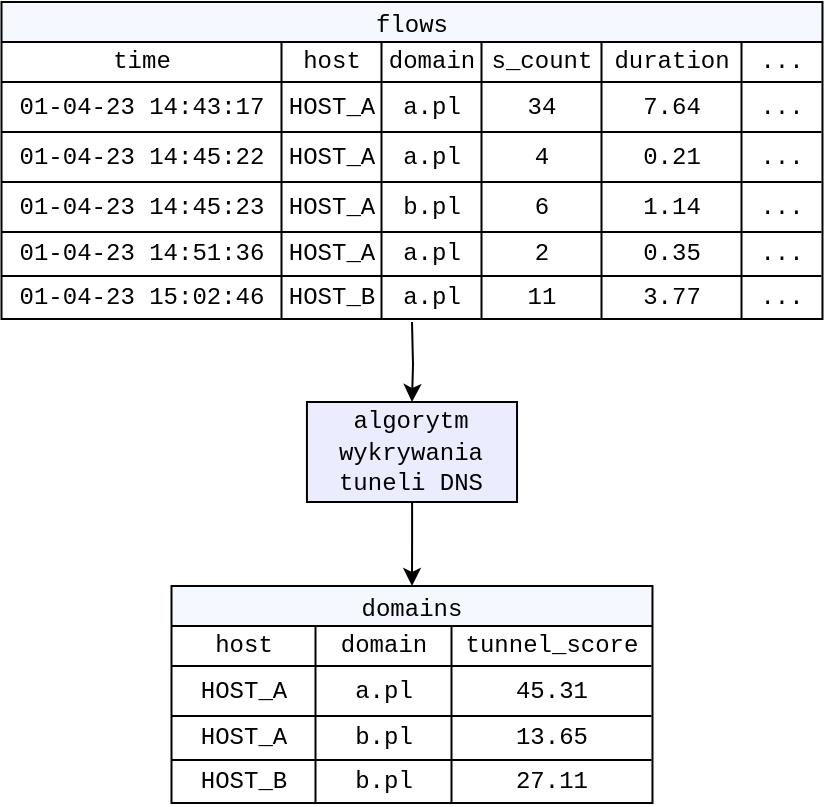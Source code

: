 <mxfile version="21.1.2" type="device">
  <diagram name="Page-1" id="2_5UW4Nt1YtM8Jy8DCmT">
    <mxGraphModel dx="785" dy="483" grid="1" gridSize="10" guides="1" tooltips="1" connect="1" arrows="1" fold="1" page="1" pageScale="1" pageWidth="850" pageHeight="1100" math="0" shadow="0">
      <root>
        <mxCell id="0" />
        <mxCell id="1" parent="0" />
        <mxCell id="Q3U_Pg6tmQH7s-TNWqOc-1" style="edgeStyle=orthogonalEdgeStyle;rounded=0;orthogonalLoop=1;jettySize=auto;html=1;entryX=0.5;entryY=0;entryDx=0;entryDy=0;" parent="1" target="2QEIKXTqRlwdt4u_LQKF-43" edge="1">
          <mxGeometry relative="1" as="geometry">
            <mxPoint x="259.995" y="310" as="sourcePoint" />
          </mxGeometry>
        </mxCell>
        <mxCell id="2QEIKXTqRlwdt4u_LQKF-11" value="domains" style="shape=table;startSize=20;container=1;collapsible=0;childLayout=tableLayout;strokeColor=default;fontSize=12;fontFamily=Courier New;fillColor=#F5F9FF;" parent="1" vertex="1">
          <mxGeometry x="139.75" y="442" width="240.49" height="108.5" as="geometry" />
        </mxCell>
        <mxCell id="2QEIKXTqRlwdt4u_LQKF-12" value="" style="shape=tableRow;horizontal=0;startSize=0;swimlaneHead=0;swimlaneBody=0;strokeColor=inherit;top=0;left=0;bottom=0;right=0;collapsible=0;dropTarget=0;fillColor=none;points=[[0,0.5],[1,0.5]];portConstraint=eastwest;fontSize=16;" parent="2QEIKXTqRlwdt4u_LQKF-11" vertex="1">
          <mxGeometry y="20" width="240.49" height="20" as="geometry" />
        </mxCell>
        <mxCell id="2QEIKXTqRlwdt4u_LQKF-13" value="host" style="shape=partialRectangle;html=1;whiteSpace=wrap;connectable=0;strokeColor=inherit;overflow=hidden;fillColor=none;top=0;left=0;bottom=0;right=0;pointerEvents=1;fontSize=12;fontFamily=Courier New;" parent="2QEIKXTqRlwdt4u_LQKF-12" vertex="1">
          <mxGeometry width="72" height="20" as="geometry">
            <mxRectangle width="72" height="20" as="alternateBounds" />
          </mxGeometry>
        </mxCell>
        <mxCell id="2QEIKXTqRlwdt4u_LQKF-14" value="domain" style="shape=partialRectangle;html=1;whiteSpace=wrap;connectable=0;strokeColor=inherit;overflow=hidden;fillColor=none;top=0;left=0;bottom=0;right=0;pointerEvents=1;fontSize=12;fontFamily=Courier New;" parent="2QEIKXTqRlwdt4u_LQKF-12" vertex="1">
          <mxGeometry x="72" width="68" height="20" as="geometry">
            <mxRectangle width="68" height="20" as="alternateBounds" />
          </mxGeometry>
        </mxCell>
        <mxCell id="2QEIKXTqRlwdt4u_LQKF-15" value="tunnel_score" style="shape=partialRectangle;html=1;whiteSpace=wrap;connectable=0;strokeColor=inherit;overflow=hidden;fillColor=none;top=0;left=0;bottom=0;right=0;pointerEvents=1;fontSize=12;fontFamily=Courier New;" parent="2QEIKXTqRlwdt4u_LQKF-12" vertex="1">
          <mxGeometry x="140" width="100" height="20" as="geometry">
            <mxRectangle width="100" height="20" as="alternateBounds" />
          </mxGeometry>
        </mxCell>
        <mxCell id="2QEIKXTqRlwdt4u_LQKF-16" value="" style="shape=tableRow;horizontal=0;startSize=0;swimlaneHead=0;swimlaneBody=0;strokeColor=inherit;top=0;left=0;bottom=0;right=0;collapsible=0;dropTarget=0;fillColor=none;points=[[0,0.5],[1,0.5]];portConstraint=eastwest;fontSize=16;" parent="2QEIKXTqRlwdt4u_LQKF-11" vertex="1">
          <mxGeometry y="40" width="240.49" height="25" as="geometry" />
        </mxCell>
        <mxCell id="2QEIKXTqRlwdt4u_LQKF-17" value="HOST_A" style="shape=partialRectangle;html=1;whiteSpace=wrap;connectable=0;strokeColor=inherit;overflow=hidden;fillColor=none;top=0;left=0;bottom=0;right=0;pointerEvents=1;fontSize=12;fontFamily=Courier New;" parent="2QEIKXTqRlwdt4u_LQKF-16" vertex="1">
          <mxGeometry width="72" height="25" as="geometry">
            <mxRectangle width="72" height="25" as="alternateBounds" />
          </mxGeometry>
        </mxCell>
        <mxCell id="2QEIKXTqRlwdt4u_LQKF-18" value="a.pl" style="shape=partialRectangle;html=1;whiteSpace=wrap;connectable=0;strokeColor=inherit;overflow=hidden;fillColor=none;top=0;left=0;bottom=0;right=0;pointerEvents=1;fontSize=12;fontFamily=Courier New;" parent="2QEIKXTqRlwdt4u_LQKF-16" vertex="1">
          <mxGeometry x="72" width="68" height="25" as="geometry">
            <mxRectangle width="68" height="25" as="alternateBounds" />
          </mxGeometry>
        </mxCell>
        <mxCell id="2QEIKXTqRlwdt4u_LQKF-19" value="45.31" style="shape=partialRectangle;html=1;whiteSpace=wrap;connectable=0;strokeColor=inherit;overflow=hidden;fillColor=none;top=0;left=0;bottom=0;right=0;pointerEvents=1;fontSize=12;fontFamily=Courier New;" parent="2QEIKXTqRlwdt4u_LQKF-16" vertex="1">
          <mxGeometry x="140" width="100" height="25" as="geometry">
            <mxRectangle width="100" height="25" as="alternateBounds" />
          </mxGeometry>
        </mxCell>
        <mxCell id="2QEIKXTqRlwdt4u_LQKF-20" value="" style="shape=tableRow;horizontal=0;startSize=0;swimlaneHead=0;swimlaneBody=0;strokeColor=inherit;top=0;left=0;bottom=0;right=0;collapsible=0;dropTarget=0;fillColor=none;points=[[0,0.5],[1,0.5]];portConstraint=eastwest;fontSize=16;" parent="2QEIKXTqRlwdt4u_LQKF-11" vertex="1">
          <mxGeometry y="65" width="240.49" height="22" as="geometry" />
        </mxCell>
        <mxCell id="2QEIKXTqRlwdt4u_LQKF-21" value="HOST_A" style="shape=partialRectangle;html=1;whiteSpace=wrap;connectable=0;strokeColor=inherit;overflow=hidden;fillColor=none;top=0;left=0;bottom=0;right=0;pointerEvents=1;fontSize=12;fontFamily=Courier New;" parent="2QEIKXTqRlwdt4u_LQKF-20" vertex="1">
          <mxGeometry width="72" height="22" as="geometry">
            <mxRectangle width="72" height="22" as="alternateBounds" />
          </mxGeometry>
        </mxCell>
        <mxCell id="2QEIKXTqRlwdt4u_LQKF-22" value="b.pl" style="shape=partialRectangle;html=1;whiteSpace=wrap;connectable=0;strokeColor=inherit;overflow=hidden;fillColor=none;top=0;left=0;bottom=0;right=0;pointerEvents=1;fontSize=12;fontFamily=Courier New;" parent="2QEIKXTqRlwdt4u_LQKF-20" vertex="1">
          <mxGeometry x="72" width="68" height="22" as="geometry">
            <mxRectangle width="68" height="22" as="alternateBounds" />
          </mxGeometry>
        </mxCell>
        <mxCell id="2QEIKXTqRlwdt4u_LQKF-23" value="13.65" style="shape=partialRectangle;html=1;whiteSpace=wrap;connectable=0;strokeColor=inherit;overflow=hidden;fillColor=none;top=0;left=0;bottom=0;right=0;pointerEvents=1;fontSize=12;fontFamily=Courier New;" parent="2QEIKXTqRlwdt4u_LQKF-20" vertex="1">
          <mxGeometry x="140" width="100" height="22" as="geometry">
            <mxRectangle width="100" height="22" as="alternateBounds" />
          </mxGeometry>
        </mxCell>
        <mxCell id="2QEIKXTqRlwdt4u_LQKF-30" style="shape=tableRow;horizontal=0;startSize=0;swimlaneHead=0;swimlaneBody=0;strokeColor=inherit;top=0;left=0;bottom=0;right=0;collapsible=0;dropTarget=0;fillColor=none;points=[[0,0.5],[1,0.5]];portConstraint=eastwest;fontSize=16;" parent="2QEIKXTqRlwdt4u_LQKF-11" vertex="1">
          <mxGeometry y="87" width="240.49" height="22" as="geometry" />
        </mxCell>
        <mxCell id="2QEIKXTqRlwdt4u_LQKF-31" value="HOST_B" style="shape=partialRectangle;html=1;whiteSpace=wrap;connectable=0;strokeColor=inherit;overflow=hidden;fillColor=none;top=0;left=0;bottom=0;right=0;pointerEvents=1;fontSize=12;fontFamily=Courier New;" parent="2QEIKXTqRlwdt4u_LQKF-30" vertex="1">
          <mxGeometry width="72" height="22" as="geometry">
            <mxRectangle width="72" height="22" as="alternateBounds" />
          </mxGeometry>
        </mxCell>
        <mxCell id="2QEIKXTqRlwdt4u_LQKF-32" value="b.pl" style="shape=partialRectangle;html=1;whiteSpace=wrap;connectable=0;strokeColor=inherit;overflow=hidden;fillColor=none;top=0;left=0;bottom=0;right=0;pointerEvents=1;fontSize=12;fontFamily=Courier New;" parent="2QEIKXTqRlwdt4u_LQKF-30" vertex="1">
          <mxGeometry x="72" width="68" height="22" as="geometry">
            <mxRectangle width="68" height="22" as="alternateBounds" />
          </mxGeometry>
        </mxCell>
        <mxCell id="2QEIKXTqRlwdt4u_LQKF-33" value="27.11" style="shape=partialRectangle;html=1;whiteSpace=wrap;connectable=0;strokeColor=inherit;overflow=hidden;fillColor=none;top=0;left=0;bottom=0;right=0;pointerEvents=1;fontSize=12;fontFamily=Courier New;" parent="2QEIKXTqRlwdt4u_LQKF-30" vertex="1">
          <mxGeometry x="140" width="100" height="22" as="geometry">
            <mxRectangle width="100" height="22" as="alternateBounds" />
          </mxGeometry>
        </mxCell>
        <mxCell id="Q3U_Pg6tmQH7s-TNWqOc-2" style="edgeStyle=orthogonalEdgeStyle;rounded=0;orthogonalLoop=1;jettySize=auto;html=1;entryX=0.5;entryY=0;entryDx=0;entryDy=0;" parent="1" source="2QEIKXTqRlwdt4u_LQKF-43" target="2QEIKXTqRlwdt4u_LQKF-11" edge="1">
          <mxGeometry relative="1" as="geometry" />
        </mxCell>
        <mxCell id="2QEIKXTqRlwdt4u_LQKF-43" value="&lt;font face=&quot;Courier New&quot;&gt;algorytm wykrywania tuneli DNS&lt;/font&gt;" style="rounded=0;whiteSpace=wrap;html=1;fillColor=#EBEDFF;" parent="1" vertex="1">
          <mxGeometry x="207.47" y="350" width="105.05" height="50" as="geometry" />
        </mxCell>
        <mxCell id="34S16gxaiq3GYcfKB1eC-1" value="flows" style="shape=table;startSize=20;container=1;collapsible=0;childLayout=tableLayout;strokeColor=default;fontSize=12;fontFamily=Courier New;fillColor=#F5F9FF;" vertex="1" parent="1">
          <mxGeometry x="54.75" y="150" width="410.49" height="158.5" as="geometry" />
        </mxCell>
        <mxCell id="34S16gxaiq3GYcfKB1eC-2" value="" style="shape=tableRow;horizontal=0;startSize=0;swimlaneHead=0;swimlaneBody=0;strokeColor=inherit;top=0;left=0;bottom=0;right=0;collapsible=0;dropTarget=0;fillColor=none;points=[[0,0.5],[1,0.5]];portConstraint=eastwest;fontSize=16;" vertex="1" parent="34S16gxaiq3GYcfKB1eC-1">
          <mxGeometry y="20" width="410.49" height="20" as="geometry" />
        </mxCell>
        <mxCell id="34S16gxaiq3GYcfKB1eC-3" value="time" style="shape=partialRectangle;html=1;whiteSpace=wrap;connectable=0;strokeColor=inherit;overflow=hidden;fillColor=none;top=0;left=0;bottom=0;right=0;pointerEvents=1;fontSize=12;fontFamily=Courier New;" vertex="1" parent="34S16gxaiq3GYcfKB1eC-2">
          <mxGeometry width="140" height="20" as="geometry">
            <mxRectangle width="140" height="20" as="alternateBounds" />
          </mxGeometry>
        </mxCell>
        <mxCell id="34S16gxaiq3GYcfKB1eC-4" value="host" style="shape=partialRectangle;html=1;whiteSpace=wrap;connectable=0;strokeColor=inherit;overflow=hidden;fillColor=none;top=0;left=0;bottom=0;right=0;pointerEvents=1;fontSize=12;fontFamily=Courier New;" vertex="1" parent="34S16gxaiq3GYcfKB1eC-2">
          <mxGeometry x="140" width="50" height="20" as="geometry">
            <mxRectangle width="50" height="20" as="alternateBounds" />
          </mxGeometry>
        </mxCell>
        <mxCell id="34S16gxaiq3GYcfKB1eC-5" value="domain" style="shape=partialRectangle;html=1;whiteSpace=wrap;connectable=0;strokeColor=inherit;overflow=hidden;fillColor=none;top=0;left=0;bottom=0;right=0;pointerEvents=1;fontSize=12;fontFamily=Courier New;" vertex="1" parent="34S16gxaiq3GYcfKB1eC-2">
          <mxGeometry x="190" width="50" height="20" as="geometry">
            <mxRectangle width="50" height="20" as="alternateBounds" />
          </mxGeometry>
        </mxCell>
        <mxCell id="34S16gxaiq3GYcfKB1eC-6" value="s_count" style="shape=partialRectangle;html=1;whiteSpace=wrap;connectable=0;strokeColor=inherit;overflow=hidden;fillColor=none;top=0;left=0;bottom=0;right=0;pointerEvents=1;fontSize=12;fontFamily=Courier New;" vertex="1" parent="34S16gxaiq3GYcfKB1eC-2">
          <mxGeometry x="240" width="60" height="20" as="geometry">
            <mxRectangle width="60" height="20" as="alternateBounds" />
          </mxGeometry>
        </mxCell>
        <mxCell id="34S16gxaiq3GYcfKB1eC-26" value="duration" style="shape=partialRectangle;html=1;whiteSpace=wrap;connectable=0;strokeColor=inherit;overflow=hidden;fillColor=none;top=0;left=0;bottom=0;right=0;pointerEvents=1;fontSize=12;fontFamily=Courier New;" vertex="1" parent="34S16gxaiq3GYcfKB1eC-2">
          <mxGeometry x="300" width="70" height="20" as="geometry">
            <mxRectangle width="70" height="20" as="alternateBounds" />
          </mxGeometry>
        </mxCell>
        <mxCell id="34S16gxaiq3GYcfKB1eC-22" value="..." style="shape=partialRectangle;html=1;whiteSpace=wrap;connectable=0;strokeColor=inherit;overflow=hidden;fillColor=none;top=0;left=0;bottom=0;right=0;pointerEvents=1;fontSize=12;fontFamily=Courier New;" vertex="1" parent="34S16gxaiq3GYcfKB1eC-2">
          <mxGeometry x="370" width="40" height="20" as="geometry">
            <mxRectangle width="40" height="20" as="alternateBounds" />
          </mxGeometry>
        </mxCell>
        <mxCell id="34S16gxaiq3GYcfKB1eC-7" value="" style="shape=tableRow;horizontal=0;startSize=0;swimlaneHead=0;swimlaneBody=0;strokeColor=inherit;top=0;left=0;bottom=0;right=0;collapsible=0;dropTarget=0;fillColor=none;points=[[0,0.5],[1,0.5]];portConstraint=eastwest;fontSize=16;" vertex="1" parent="34S16gxaiq3GYcfKB1eC-1">
          <mxGeometry y="40" width="410.49" height="25" as="geometry" />
        </mxCell>
        <mxCell id="34S16gxaiq3GYcfKB1eC-8" value="01-04-23 14:43:17" style="shape=partialRectangle;html=1;whiteSpace=wrap;connectable=0;strokeColor=inherit;overflow=hidden;fillColor=none;top=0;left=0;bottom=0;right=0;pointerEvents=1;fontSize=12;fontFamily=Courier New;" vertex="1" parent="34S16gxaiq3GYcfKB1eC-7">
          <mxGeometry width="140" height="25" as="geometry">
            <mxRectangle width="140" height="25" as="alternateBounds" />
          </mxGeometry>
        </mxCell>
        <mxCell id="34S16gxaiq3GYcfKB1eC-9" value="HOST_A" style="shape=partialRectangle;html=1;whiteSpace=wrap;connectable=0;strokeColor=inherit;overflow=hidden;fillColor=none;top=0;left=0;bottom=0;right=0;pointerEvents=1;fontSize=12;fontFamily=Courier New;" vertex="1" parent="34S16gxaiq3GYcfKB1eC-7">
          <mxGeometry x="140" width="50" height="25" as="geometry">
            <mxRectangle width="50" height="25" as="alternateBounds" />
          </mxGeometry>
        </mxCell>
        <mxCell id="34S16gxaiq3GYcfKB1eC-10" value="a.pl" style="shape=partialRectangle;html=1;whiteSpace=wrap;connectable=0;strokeColor=inherit;overflow=hidden;fillColor=none;top=0;left=0;bottom=0;right=0;pointerEvents=1;fontSize=12;fontFamily=Courier New;" vertex="1" parent="34S16gxaiq3GYcfKB1eC-7">
          <mxGeometry x="190" width="50" height="25" as="geometry">
            <mxRectangle width="50" height="25" as="alternateBounds" />
          </mxGeometry>
        </mxCell>
        <mxCell id="34S16gxaiq3GYcfKB1eC-11" value="34" style="shape=partialRectangle;html=1;whiteSpace=wrap;connectable=0;strokeColor=inherit;overflow=hidden;fillColor=none;top=0;left=0;bottom=0;right=0;pointerEvents=1;fontSize=12;fontFamily=Courier New;" vertex="1" parent="34S16gxaiq3GYcfKB1eC-7">
          <mxGeometry x="240" width="60" height="25" as="geometry">
            <mxRectangle width="60" height="25" as="alternateBounds" />
          </mxGeometry>
        </mxCell>
        <mxCell id="34S16gxaiq3GYcfKB1eC-27" value="7.64" style="shape=partialRectangle;html=1;whiteSpace=wrap;connectable=0;strokeColor=inherit;overflow=hidden;fillColor=none;top=0;left=0;bottom=0;right=0;pointerEvents=1;fontSize=12;fontFamily=Courier New;" vertex="1" parent="34S16gxaiq3GYcfKB1eC-7">
          <mxGeometry x="300" width="70" height="25" as="geometry">
            <mxRectangle width="70" height="25" as="alternateBounds" />
          </mxGeometry>
        </mxCell>
        <mxCell id="34S16gxaiq3GYcfKB1eC-23" value="..." style="shape=partialRectangle;html=1;whiteSpace=wrap;connectable=0;strokeColor=inherit;overflow=hidden;fillColor=none;top=0;left=0;bottom=0;right=0;pointerEvents=1;fontSize=12;fontFamily=Courier New;" vertex="1" parent="34S16gxaiq3GYcfKB1eC-7">
          <mxGeometry x="370" width="40" height="25" as="geometry">
            <mxRectangle width="40" height="25" as="alternateBounds" />
          </mxGeometry>
        </mxCell>
        <mxCell id="34S16gxaiq3GYcfKB1eC-43" style="shape=tableRow;horizontal=0;startSize=0;swimlaneHead=0;swimlaneBody=0;strokeColor=inherit;top=0;left=0;bottom=0;right=0;collapsible=0;dropTarget=0;fillColor=none;points=[[0,0.5],[1,0.5]];portConstraint=eastwest;fontSize=16;" vertex="1" parent="34S16gxaiq3GYcfKB1eC-1">
          <mxGeometry y="65" width="410.49" height="25" as="geometry" />
        </mxCell>
        <mxCell id="34S16gxaiq3GYcfKB1eC-44" value="01-04-23 14:45:22" style="shape=partialRectangle;html=1;whiteSpace=wrap;connectable=0;strokeColor=inherit;overflow=hidden;fillColor=none;top=0;left=0;bottom=0;right=0;pointerEvents=1;fontSize=12;fontFamily=Courier New;" vertex="1" parent="34S16gxaiq3GYcfKB1eC-43">
          <mxGeometry width="140" height="25" as="geometry">
            <mxRectangle width="140" height="25" as="alternateBounds" />
          </mxGeometry>
        </mxCell>
        <mxCell id="34S16gxaiq3GYcfKB1eC-45" value="HOST_A" style="shape=partialRectangle;html=1;whiteSpace=wrap;connectable=0;strokeColor=inherit;overflow=hidden;fillColor=none;top=0;left=0;bottom=0;right=0;pointerEvents=1;fontSize=12;fontFamily=Courier New;" vertex="1" parent="34S16gxaiq3GYcfKB1eC-43">
          <mxGeometry x="140" width="50" height="25" as="geometry">
            <mxRectangle width="50" height="25" as="alternateBounds" />
          </mxGeometry>
        </mxCell>
        <mxCell id="34S16gxaiq3GYcfKB1eC-46" value="a.pl" style="shape=partialRectangle;html=1;whiteSpace=wrap;connectable=0;strokeColor=inherit;overflow=hidden;fillColor=none;top=0;left=0;bottom=0;right=0;pointerEvents=1;fontSize=12;fontFamily=Courier New;" vertex="1" parent="34S16gxaiq3GYcfKB1eC-43">
          <mxGeometry x="190" width="50" height="25" as="geometry">
            <mxRectangle width="50" height="25" as="alternateBounds" />
          </mxGeometry>
        </mxCell>
        <mxCell id="34S16gxaiq3GYcfKB1eC-47" value="4" style="shape=partialRectangle;html=1;whiteSpace=wrap;connectable=0;strokeColor=inherit;overflow=hidden;fillColor=none;top=0;left=0;bottom=0;right=0;pointerEvents=1;fontSize=12;fontFamily=Courier New;" vertex="1" parent="34S16gxaiq3GYcfKB1eC-43">
          <mxGeometry x="240" width="60" height="25" as="geometry">
            <mxRectangle width="60" height="25" as="alternateBounds" />
          </mxGeometry>
        </mxCell>
        <mxCell id="34S16gxaiq3GYcfKB1eC-48" value="0.21" style="shape=partialRectangle;html=1;whiteSpace=wrap;connectable=0;strokeColor=inherit;overflow=hidden;fillColor=none;top=0;left=0;bottom=0;right=0;pointerEvents=1;fontSize=12;fontFamily=Courier New;" vertex="1" parent="34S16gxaiq3GYcfKB1eC-43">
          <mxGeometry x="300" width="70" height="25" as="geometry">
            <mxRectangle width="70" height="25" as="alternateBounds" />
          </mxGeometry>
        </mxCell>
        <mxCell id="34S16gxaiq3GYcfKB1eC-49" value="..." style="shape=partialRectangle;html=1;whiteSpace=wrap;connectable=0;strokeColor=inherit;overflow=hidden;fillColor=none;top=0;left=0;bottom=0;right=0;pointerEvents=1;fontSize=12;fontFamily=Courier New;" vertex="1" parent="34S16gxaiq3GYcfKB1eC-43">
          <mxGeometry x="370" width="40" height="25" as="geometry">
            <mxRectangle width="40" height="25" as="alternateBounds" />
          </mxGeometry>
        </mxCell>
        <mxCell id="34S16gxaiq3GYcfKB1eC-36" style="shape=tableRow;horizontal=0;startSize=0;swimlaneHead=0;swimlaneBody=0;strokeColor=inherit;top=0;left=0;bottom=0;right=0;collapsible=0;dropTarget=0;fillColor=none;points=[[0,0.5],[1,0.5]];portConstraint=eastwest;fontSize=16;" vertex="1" parent="34S16gxaiq3GYcfKB1eC-1">
          <mxGeometry y="90" width="410.49" height="25" as="geometry" />
        </mxCell>
        <mxCell id="34S16gxaiq3GYcfKB1eC-37" value="01-04-23 14:45:23" style="shape=partialRectangle;html=1;whiteSpace=wrap;connectable=0;strokeColor=inherit;overflow=hidden;fillColor=none;top=0;left=0;bottom=0;right=0;pointerEvents=1;fontSize=12;fontFamily=Courier New;" vertex="1" parent="34S16gxaiq3GYcfKB1eC-36">
          <mxGeometry width="140" height="25" as="geometry">
            <mxRectangle width="140" height="25" as="alternateBounds" />
          </mxGeometry>
        </mxCell>
        <mxCell id="34S16gxaiq3GYcfKB1eC-38" value="HOST_A" style="shape=partialRectangle;html=1;whiteSpace=wrap;connectable=0;strokeColor=inherit;overflow=hidden;fillColor=none;top=0;left=0;bottom=0;right=0;pointerEvents=1;fontSize=12;fontFamily=Courier New;" vertex="1" parent="34S16gxaiq3GYcfKB1eC-36">
          <mxGeometry x="140" width="50" height="25" as="geometry">
            <mxRectangle width="50" height="25" as="alternateBounds" />
          </mxGeometry>
        </mxCell>
        <mxCell id="34S16gxaiq3GYcfKB1eC-39" value="b.pl" style="shape=partialRectangle;html=1;whiteSpace=wrap;connectable=0;strokeColor=inherit;overflow=hidden;fillColor=none;top=0;left=0;bottom=0;right=0;pointerEvents=1;fontSize=12;fontFamily=Courier New;" vertex="1" parent="34S16gxaiq3GYcfKB1eC-36">
          <mxGeometry x="190" width="50" height="25" as="geometry">
            <mxRectangle width="50" height="25" as="alternateBounds" />
          </mxGeometry>
        </mxCell>
        <mxCell id="34S16gxaiq3GYcfKB1eC-40" value="6" style="shape=partialRectangle;html=1;whiteSpace=wrap;connectable=0;strokeColor=inherit;overflow=hidden;fillColor=none;top=0;left=0;bottom=0;right=0;pointerEvents=1;fontSize=12;fontFamily=Courier New;" vertex="1" parent="34S16gxaiq3GYcfKB1eC-36">
          <mxGeometry x="240" width="60" height="25" as="geometry">
            <mxRectangle width="60" height="25" as="alternateBounds" />
          </mxGeometry>
        </mxCell>
        <mxCell id="34S16gxaiq3GYcfKB1eC-41" value="1.14" style="shape=partialRectangle;html=1;whiteSpace=wrap;connectable=0;strokeColor=inherit;overflow=hidden;fillColor=none;top=0;left=0;bottom=0;right=0;pointerEvents=1;fontSize=12;fontFamily=Courier New;" vertex="1" parent="34S16gxaiq3GYcfKB1eC-36">
          <mxGeometry x="300" width="70" height="25" as="geometry">
            <mxRectangle width="70" height="25" as="alternateBounds" />
          </mxGeometry>
        </mxCell>
        <mxCell id="34S16gxaiq3GYcfKB1eC-42" value="..." style="shape=partialRectangle;html=1;whiteSpace=wrap;connectable=0;strokeColor=inherit;overflow=hidden;fillColor=none;top=0;left=0;bottom=0;right=0;pointerEvents=1;fontSize=12;fontFamily=Courier New;" vertex="1" parent="34S16gxaiq3GYcfKB1eC-36">
          <mxGeometry x="370" width="40" height="25" as="geometry">
            <mxRectangle width="40" height="25" as="alternateBounds" />
          </mxGeometry>
        </mxCell>
        <mxCell id="34S16gxaiq3GYcfKB1eC-12" value="" style="shape=tableRow;horizontal=0;startSize=0;swimlaneHead=0;swimlaneBody=0;strokeColor=inherit;top=0;left=0;bottom=0;right=0;collapsible=0;dropTarget=0;fillColor=none;points=[[0,0.5],[1,0.5]];portConstraint=eastwest;fontSize=16;" vertex="1" parent="34S16gxaiq3GYcfKB1eC-1">
          <mxGeometry y="115" width="410.49" height="22" as="geometry" />
        </mxCell>
        <mxCell id="34S16gxaiq3GYcfKB1eC-13" value="01-04-23 14:51:36" style="shape=partialRectangle;html=1;whiteSpace=wrap;connectable=0;strokeColor=inherit;overflow=hidden;fillColor=none;top=0;left=0;bottom=0;right=0;pointerEvents=1;fontSize=12;fontFamily=Courier New;" vertex="1" parent="34S16gxaiq3GYcfKB1eC-12">
          <mxGeometry width="140" height="22" as="geometry">
            <mxRectangle width="140" height="22" as="alternateBounds" />
          </mxGeometry>
        </mxCell>
        <mxCell id="34S16gxaiq3GYcfKB1eC-14" value="HOST_A" style="shape=partialRectangle;html=1;whiteSpace=wrap;connectable=0;strokeColor=inherit;overflow=hidden;fillColor=none;top=0;left=0;bottom=0;right=0;pointerEvents=1;fontSize=12;fontFamily=Courier New;" vertex="1" parent="34S16gxaiq3GYcfKB1eC-12">
          <mxGeometry x="140" width="50" height="22" as="geometry">
            <mxRectangle width="50" height="22" as="alternateBounds" />
          </mxGeometry>
        </mxCell>
        <mxCell id="34S16gxaiq3GYcfKB1eC-15" value="a.pl" style="shape=partialRectangle;html=1;whiteSpace=wrap;connectable=0;strokeColor=inherit;overflow=hidden;fillColor=none;top=0;left=0;bottom=0;right=0;pointerEvents=1;fontSize=12;fontFamily=Courier New;" vertex="1" parent="34S16gxaiq3GYcfKB1eC-12">
          <mxGeometry x="190" width="50" height="22" as="geometry">
            <mxRectangle width="50" height="22" as="alternateBounds" />
          </mxGeometry>
        </mxCell>
        <mxCell id="34S16gxaiq3GYcfKB1eC-16" value="2" style="shape=partialRectangle;html=1;whiteSpace=wrap;connectable=0;strokeColor=inherit;overflow=hidden;fillColor=none;top=0;left=0;bottom=0;right=0;pointerEvents=1;fontSize=12;fontFamily=Courier New;" vertex="1" parent="34S16gxaiq3GYcfKB1eC-12">
          <mxGeometry x="240" width="60" height="22" as="geometry">
            <mxRectangle width="60" height="22" as="alternateBounds" />
          </mxGeometry>
        </mxCell>
        <mxCell id="34S16gxaiq3GYcfKB1eC-28" value="0.35" style="shape=partialRectangle;html=1;whiteSpace=wrap;connectable=0;strokeColor=inherit;overflow=hidden;fillColor=none;top=0;left=0;bottom=0;right=0;pointerEvents=1;fontSize=12;fontFamily=Courier New;" vertex="1" parent="34S16gxaiq3GYcfKB1eC-12">
          <mxGeometry x="300" width="70" height="22" as="geometry">
            <mxRectangle width="70" height="22" as="alternateBounds" />
          </mxGeometry>
        </mxCell>
        <mxCell id="34S16gxaiq3GYcfKB1eC-24" value="..." style="shape=partialRectangle;html=1;whiteSpace=wrap;connectable=0;strokeColor=inherit;overflow=hidden;fillColor=none;top=0;left=0;bottom=0;right=0;pointerEvents=1;fontSize=12;fontFamily=Courier New;" vertex="1" parent="34S16gxaiq3GYcfKB1eC-12">
          <mxGeometry x="370" width="40" height="22" as="geometry">
            <mxRectangle width="40" height="22" as="alternateBounds" />
          </mxGeometry>
        </mxCell>
        <mxCell id="34S16gxaiq3GYcfKB1eC-17" style="shape=tableRow;horizontal=0;startSize=0;swimlaneHead=0;swimlaneBody=0;strokeColor=inherit;top=0;left=0;bottom=0;right=0;collapsible=0;dropTarget=0;fillColor=none;points=[[0,0.5],[1,0.5]];portConstraint=eastwest;fontSize=16;" vertex="1" parent="34S16gxaiq3GYcfKB1eC-1">
          <mxGeometry y="137" width="410.49" height="22" as="geometry" />
        </mxCell>
        <mxCell id="34S16gxaiq3GYcfKB1eC-18" value="01-04-23 15:02:46" style="shape=partialRectangle;html=1;whiteSpace=wrap;connectable=0;strokeColor=inherit;overflow=hidden;fillColor=none;top=0;left=0;bottom=0;right=0;pointerEvents=1;fontSize=12;fontFamily=Courier New;" vertex="1" parent="34S16gxaiq3GYcfKB1eC-17">
          <mxGeometry width="140" height="22" as="geometry">
            <mxRectangle width="140" height="22" as="alternateBounds" />
          </mxGeometry>
        </mxCell>
        <mxCell id="34S16gxaiq3GYcfKB1eC-19" value="HOST_B" style="shape=partialRectangle;html=1;whiteSpace=wrap;connectable=0;strokeColor=inherit;overflow=hidden;fillColor=none;top=0;left=0;bottom=0;right=0;pointerEvents=1;fontSize=12;fontFamily=Courier New;" vertex="1" parent="34S16gxaiq3GYcfKB1eC-17">
          <mxGeometry x="140" width="50" height="22" as="geometry">
            <mxRectangle width="50" height="22" as="alternateBounds" />
          </mxGeometry>
        </mxCell>
        <mxCell id="34S16gxaiq3GYcfKB1eC-20" value="a.pl" style="shape=partialRectangle;html=1;whiteSpace=wrap;connectable=0;strokeColor=inherit;overflow=hidden;fillColor=none;top=0;left=0;bottom=0;right=0;pointerEvents=1;fontSize=12;fontFamily=Courier New;" vertex="1" parent="34S16gxaiq3GYcfKB1eC-17">
          <mxGeometry x="190" width="50" height="22" as="geometry">
            <mxRectangle width="50" height="22" as="alternateBounds" />
          </mxGeometry>
        </mxCell>
        <mxCell id="34S16gxaiq3GYcfKB1eC-21" value="11" style="shape=partialRectangle;html=1;whiteSpace=wrap;connectable=0;strokeColor=inherit;overflow=hidden;fillColor=none;top=0;left=0;bottom=0;right=0;pointerEvents=1;fontSize=12;fontFamily=Courier New;" vertex="1" parent="34S16gxaiq3GYcfKB1eC-17">
          <mxGeometry x="240" width="60" height="22" as="geometry">
            <mxRectangle width="60" height="22" as="alternateBounds" />
          </mxGeometry>
        </mxCell>
        <mxCell id="34S16gxaiq3GYcfKB1eC-29" value="3.77" style="shape=partialRectangle;html=1;whiteSpace=wrap;connectable=0;strokeColor=inherit;overflow=hidden;fillColor=none;top=0;left=0;bottom=0;right=0;pointerEvents=1;fontSize=12;fontFamily=Courier New;" vertex="1" parent="34S16gxaiq3GYcfKB1eC-17">
          <mxGeometry x="300" width="70" height="22" as="geometry">
            <mxRectangle width="70" height="22" as="alternateBounds" />
          </mxGeometry>
        </mxCell>
        <mxCell id="34S16gxaiq3GYcfKB1eC-25" value="..." style="shape=partialRectangle;html=1;whiteSpace=wrap;connectable=0;strokeColor=inherit;overflow=hidden;fillColor=none;top=0;left=0;bottom=0;right=0;pointerEvents=1;fontSize=12;fontFamily=Courier New;" vertex="1" parent="34S16gxaiq3GYcfKB1eC-17">
          <mxGeometry x="370" width="40" height="22" as="geometry">
            <mxRectangle width="40" height="22" as="alternateBounds" />
          </mxGeometry>
        </mxCell>
      </root>
    </mxGraphModel>
  </diagram>
</mxfile>
